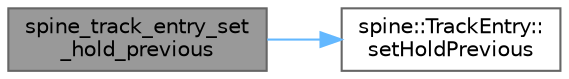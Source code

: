 digraph "spine_track_entry_set_hold_previous"
{
 // LATEX_PDF_SIZE
  bgcolor="transparent";
  edge [fontname=Helvetica,fontsize=10,labelfontname=Helvetica,labelfontsize=10];
  node [fontname=Helvetica,fontsize=10,shape=box,height=0.2,width=0.4];
  rankdir="LR";
  Node1 [id="Node000001",label="spine_track_entry_set\l_hold_previous",height=0.2,width=0.4,color="gray40", fillcolor="grey60", style="filled", fontcolor="black",tooltip=" "];
  Node1 -> Node2 [id="edge1_Node000001_Node000002",color="steelblue1",style="solid",tooltip=" "];
  Node2 [id="Node000002",label="spine::TrackEntry::\lsetHoldPrevious",height=0.2,width=0.4,color="grey40", fillcolor="white", style="filled",URL="$classspine_1_1_track_entry.html#a60e12cd7292dc283c28608c3b2de710e",tooltip=" "];
}
